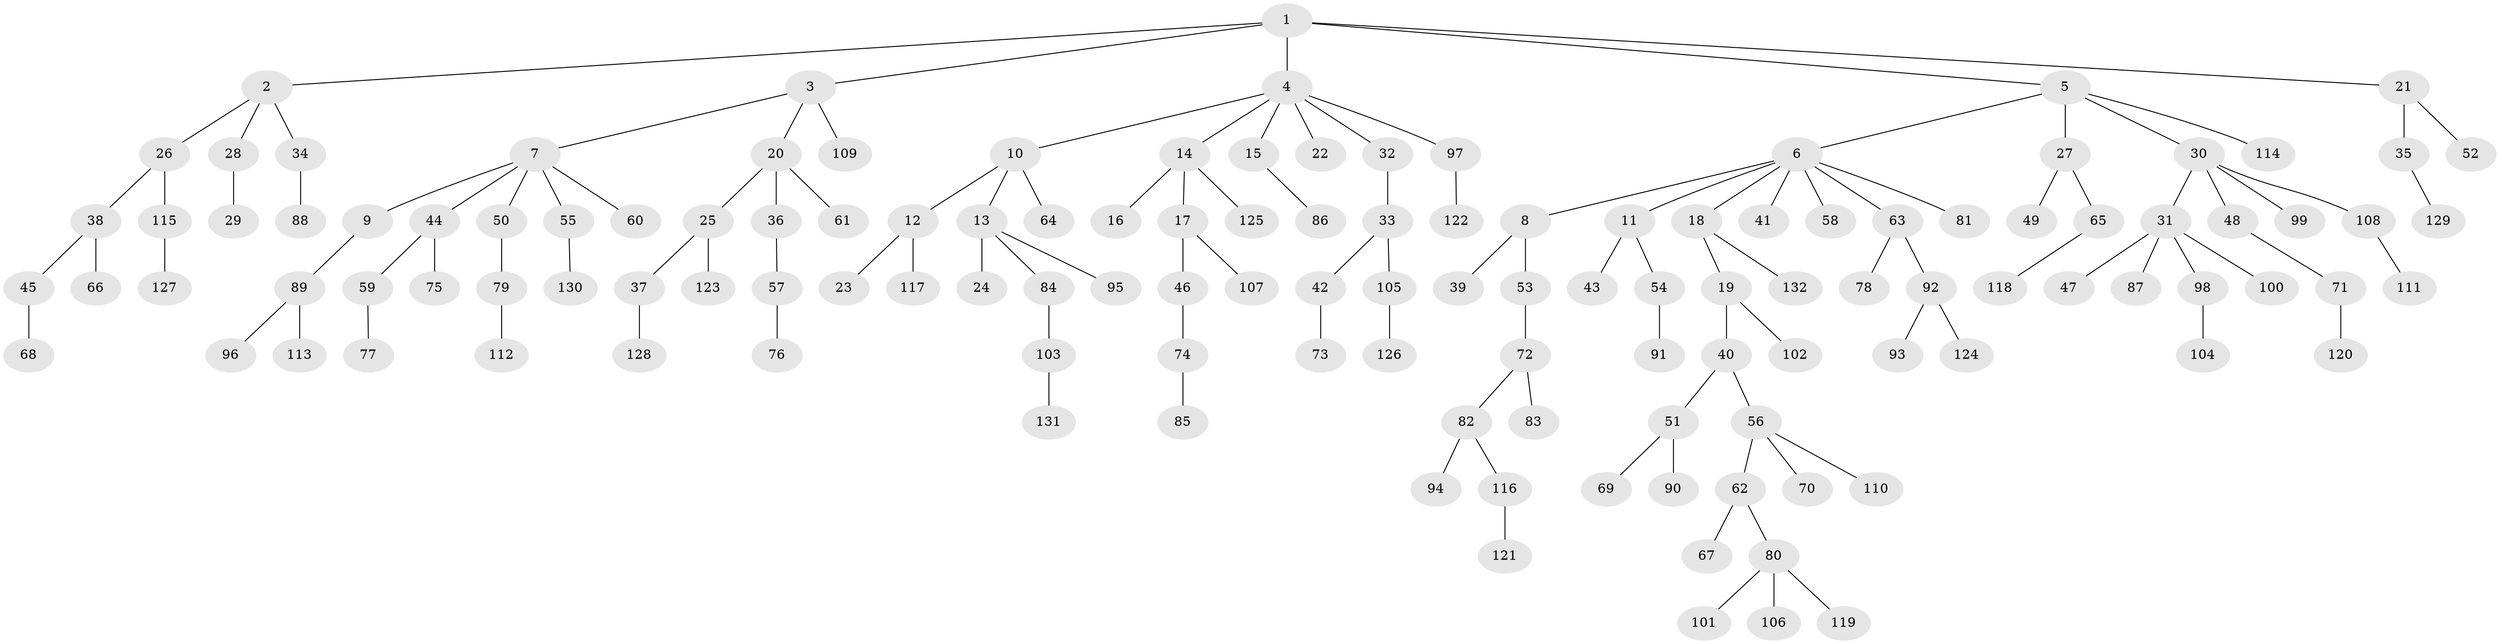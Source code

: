 // coarse degree distribution, {7: 0.02197802197802198, 4: 0.07692307692307693, 9: 0.01098901098901099, 6: 0.01098901098901099, 3: 0.10989010989010989, 5: 0.03296703296703297, 1: 0.6153846153846154, 2: 0.12087912087912088}
// Generated by graph-tools (version 1.1) at 2025/52/02/27/25 19:52:11]
// undirected, 132 vertices, 131 edges
graph export_dot {
graph [start="1"]
  node [color=gray90,style=filled];
  1;
  2;
  3;
  4;
  5;
  6;
  7;
  8;
  9;
  10;
  11;
  12;
  13;
  14;
  15;
  16;
  17;
  18;
  19;
  20;
  21;
  22;
  23;
  24;
  25;
  26;
  27;
  28;
  29;
  30;
  31;
  32;
  33;
  34;
  35;
  36;
  37;
  38;
  39;
  40;
  41;
  42;
  43;
  44;
  45;
  46;
  47;
  48;
  49;
  50;
  51;
  52;
  53;
  54;
  55;
  56;
  57;
  58;
  59;
  60;
  61;
  62;
  63;
  64;
  65;
  66;
  67;
  68;
  69;
  70;
  71;
  72;
  73;
  74;
  75;
  76;
  77;
  78;
  79;
  80;
  81;
  82;
  83;
  84;
  85;
  86;
  87;
  88;
  89;
  90;
  91;
  92;
  93;
  94;
  95;
  96;
  97;
  98;
  99;
  100;
  101;
  102;
  103;
  104;
  105;
  106;
  107;
  108;
  109;
  110;
  111;
  112;
  113;
  114;
  115;
  116;
  117;
  118;
  119;
  120;
  121;
  122;
  123;
  124;
  125;
  126;
  127;
  128;
  129;
  130;
  131;
  132;
  1 -- 2;
  1 -- 3;
  1 -- 4;
  1 -- 5;
  1 -- 21;
  2 -- 26;
  2 -- 28;
  2 -- 34;
  3 -- 7;
  3 -- 20;
  3 -- 109;
  4 -- 10;
  4 -- 14;
  4 -- 15;
  4 -- 22;
  4 -- 32;
  4 -- 97;
  5 -- 6;
  5 -- 27;
  5 -- 30;
  5 -- 114;
  6 -- 8;
  6 -- 11;
  6 -- 18;
  6 -- 41;
  6 -- 58;
  6 -- 63;
  6 -- 81;
  7 -- 9;
  7 -- 44;
  7 -- 50;
  7 -- 55;
  7 -- 60;
  8 -- 39;
  8 -- 53;
  9 -- 89;
  10 -- 12;
  10 -- 13;
  10 -- 64;
  11 -- 43;
  11 -- 54;
  12 -- 23;
  12 -- 117;
  13 -- 24;
  13 -- 84;
  13 -- 95;
  14 -- 16;
  14 -- 17;
  14 -- 125;
  15 -- 86;
  17 -- 46;
  17 -- 107;
  18 -- 19;
  18 -- 132;
  19 -- 40;
  19 -- 102;
  20 -- 25;
  20 -- 36;
  20 -- 61;
  21 -- 35;
  21 -- 52;
  25 -- 37;
  25 -- 123;
  26 -- 38;
  26 -- 115;
  27 -- 49;
  27 -- 65;
  28 -- 29;
  30 -- 31;
  30 -- 48;
  30 -- 99;
  30 -- 108;
  31 -- 47;
  31 -- 87;
  31 -- 98;
  31 -- 100;
  32 -- 33;
  33 -- 42;
  33 -- 105;
  34 -- 88;
  35 -- 129;
  36 -- 57;
  37 -- 128;
  38 -- 45;
  38 -- 66;
  40 -- 51;
  40 -- 56;
  42 -- 73;
  44 -- 59;
  44 -- 75;
  45 -- 68;
  46 -- 74;
  48 -- 71;
  50 -- 79;
  51 -- 69;
  51 -- 90;
  53 -- 72;
  54 -- 91;
  55 -- 130;
  56 -- 62;
  56 -- 70;
  56 -- 110;
  57 -- 76;
  59 -- 77;
  62 -- 67;
  62 -- 80;
  63 -- 78;
  63 -- 92;
  65 -- 118;
  71 -- 120;
  72 -- 82;
  72 -- 83;
  74 -- 85;
  79 -- 112;
  80 -- 101;
  80 -- 106;
  80 -- 119;
  82 -- 94;
  82 -- 116;
  84 -- 103;
  89 -- 96;
  89 -- 113;
  92 -- 93;
  92 -- 124;
  97 -- 122;
  98 -- 104;
  103 -- 131;
  105 -- 126;
  108 -- 111;
  115 -- 127;
  116 -- 121;
}
